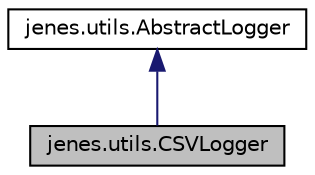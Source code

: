 digraph "jenes.utils.CSVLogger"
{
  edge [fontname="Helvetica",fontsize="10",labelfontname="Helvetica",labelfontsize="10"];
  node [fontname="Helvetica",fontsize="10",shape=record];
  Node1 [label="jenes.utils.CSVLogger",height=0.2,width=0.4,color="black", fillcolor="grey75", style="filled" fontcolor="black"];
  Node2 -> Node1 [dir="back",color="midnightblue",fontsize="10",style="solid",fontname="Helvetica"];
  Node2 [label="jenes.utils.AbstractLogger",height=0.2,width=0.4,color="black", fillcolor="white", style="filled",URL="$classjenes_1_1utils_1_1_abstract_logger.html"];
}
